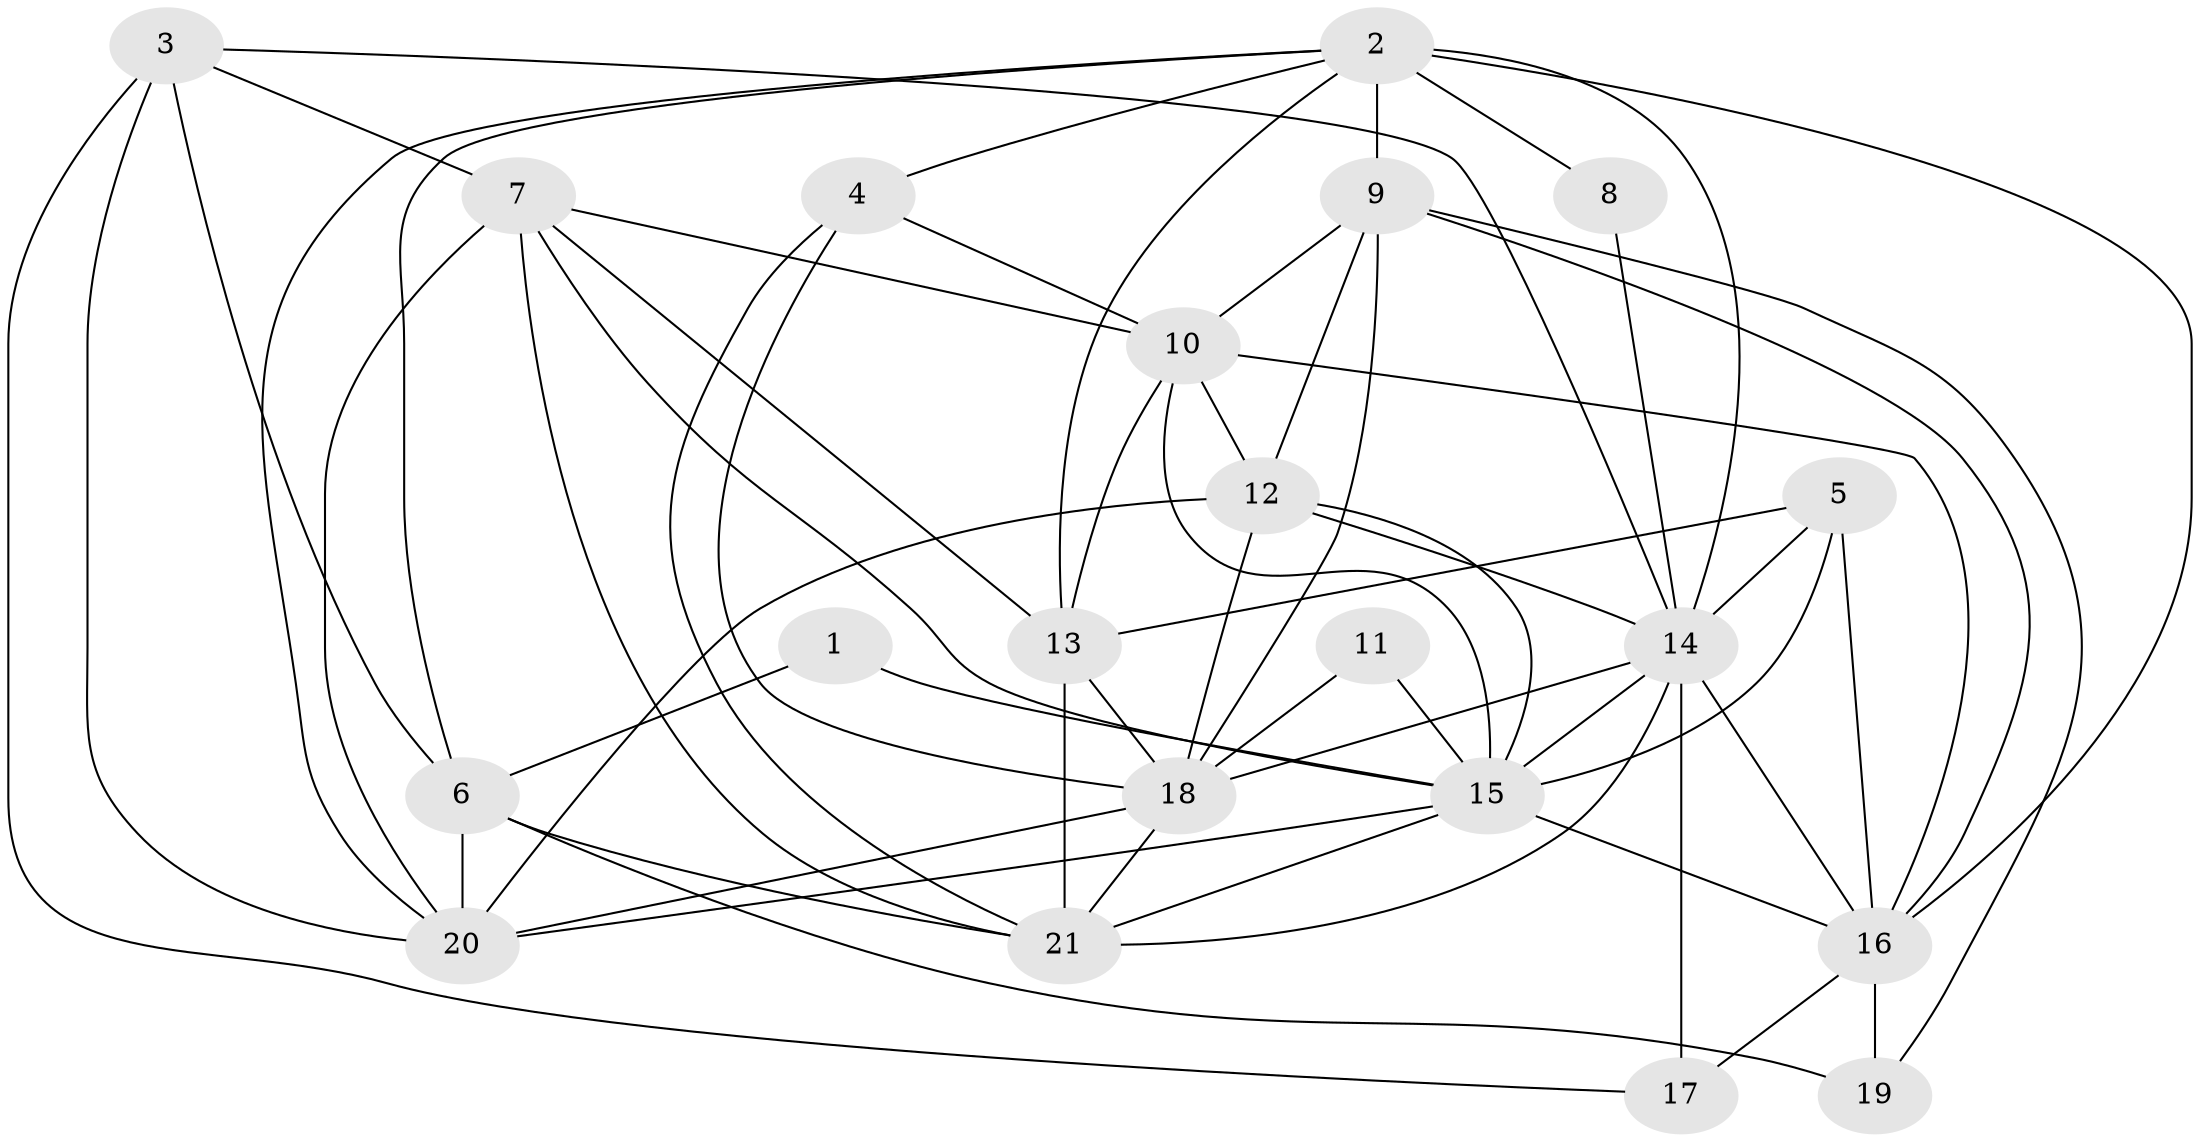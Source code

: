 // original degree distribution, {2: 0.1875, 5: 0.15625, 3: 0.28125, 7: 0.0625, 4: 0.171875, 8: 0.015625, 6: 0.125}
// Generated by graph-tools (version 1.1) at 2025/37/03/04/25 23:37:10]
// undirected, 21 vertices, 60 edges
graph export_dot {
  node [color=gray90,style=filled];
  1;
  2;
  3;
  4;
  5;
  6;
  7;
  8;
  9;
  10;
  11;
  12;
  13;
  14;
  15;
  16;
  17;
  18;
  19;
  20;
  21;
  1 -- 6 [weight=2.0];
  1 -- 15 [weight=1.0];
  2 -- 4 [weight=1.0];
  2 -- 6 [weight=1.0];
  2 -- 8 [weight=2.0];
  2 -- 9 [weight=1.0];
  2 -- 13 [weight=1.0];
  2 -- 14 [weight=1.0];
  2 -- 16 [weight=1.0];
  2 -- 20 [weight=1.0];
  3 -- 6 [weight=1.0];
  3 -- 7 [weight=2.0];
  3 -- 14 [weight=1.0];
  3 -- 17 [weight=2.0];
  3 -- 20 [weight=1.0];
  4 -- 10 [weight=1.0];
  4 -- 18 [weight=1.0];
  4 -- 21 [weight=1.0];
  5 -- 13 [weight=1.0];
  5 -- 14 [weight=2.0];
  5 -- 15 [weight=1.0];
  5 -- 16 [weight=2.0];
  6 -- 19 [weight=1.0];
  6 -- 20 [weight=1.0];
  6 -- 21 [weight=2.0];
  7 -- 10 [weight=1.0];
  7 -- 13 [weight=1.0];
  7 -- 15 [weight=1.0];
  7 -- 20 [weight=1.0];
  7 -- 21 [weight=1.0];
  8 -- 14 [weight=1.0];
  9 -- 10 [weight=3.0];
  9 -- 12 [weight=1.0];
  9 -- 16 [weight=3.0];
  9 -- 18 [weight=2.0];
  9 -- 19 [weight=1.0];
  10 -- 12 [weight=1.0];
  10 -- 13 [weight=1.0];
  10 -- 15 [weight=1.0];
  10 -- 16 [weight=1.0];
  11 -- 15 [weight=1.0];
  11 -- 18 [weight=2.0];
  12 -- 14 [weight=1.0];
  12 -- 15 [weight=2.0];
  12 -- 18 [weight=2.0];
  12 -- 20 [weight=1.0];
  13 -- 18 [weight=1.0];
  13 -- 21 [weight=2.0];
  14 -- 15 [weight=3.0];
  14 -- 16 [weight=3.0];
  14 -- 17 [weight=2.0];
  14 -- 18 [weight=2.0];
  14 -- 21 [weight=1.0];
  15 -- 16 [weight=1.0];
  15 -- 20 [weight=1.0];
  15 -- 21 [weight=1.0];
  16 -- 17 [weight=1.0];
  16 -- 19 [weight=1.0];
  18 -- 20 [weight=1.0];
  18 -- 21 [weight=2.0];
}
